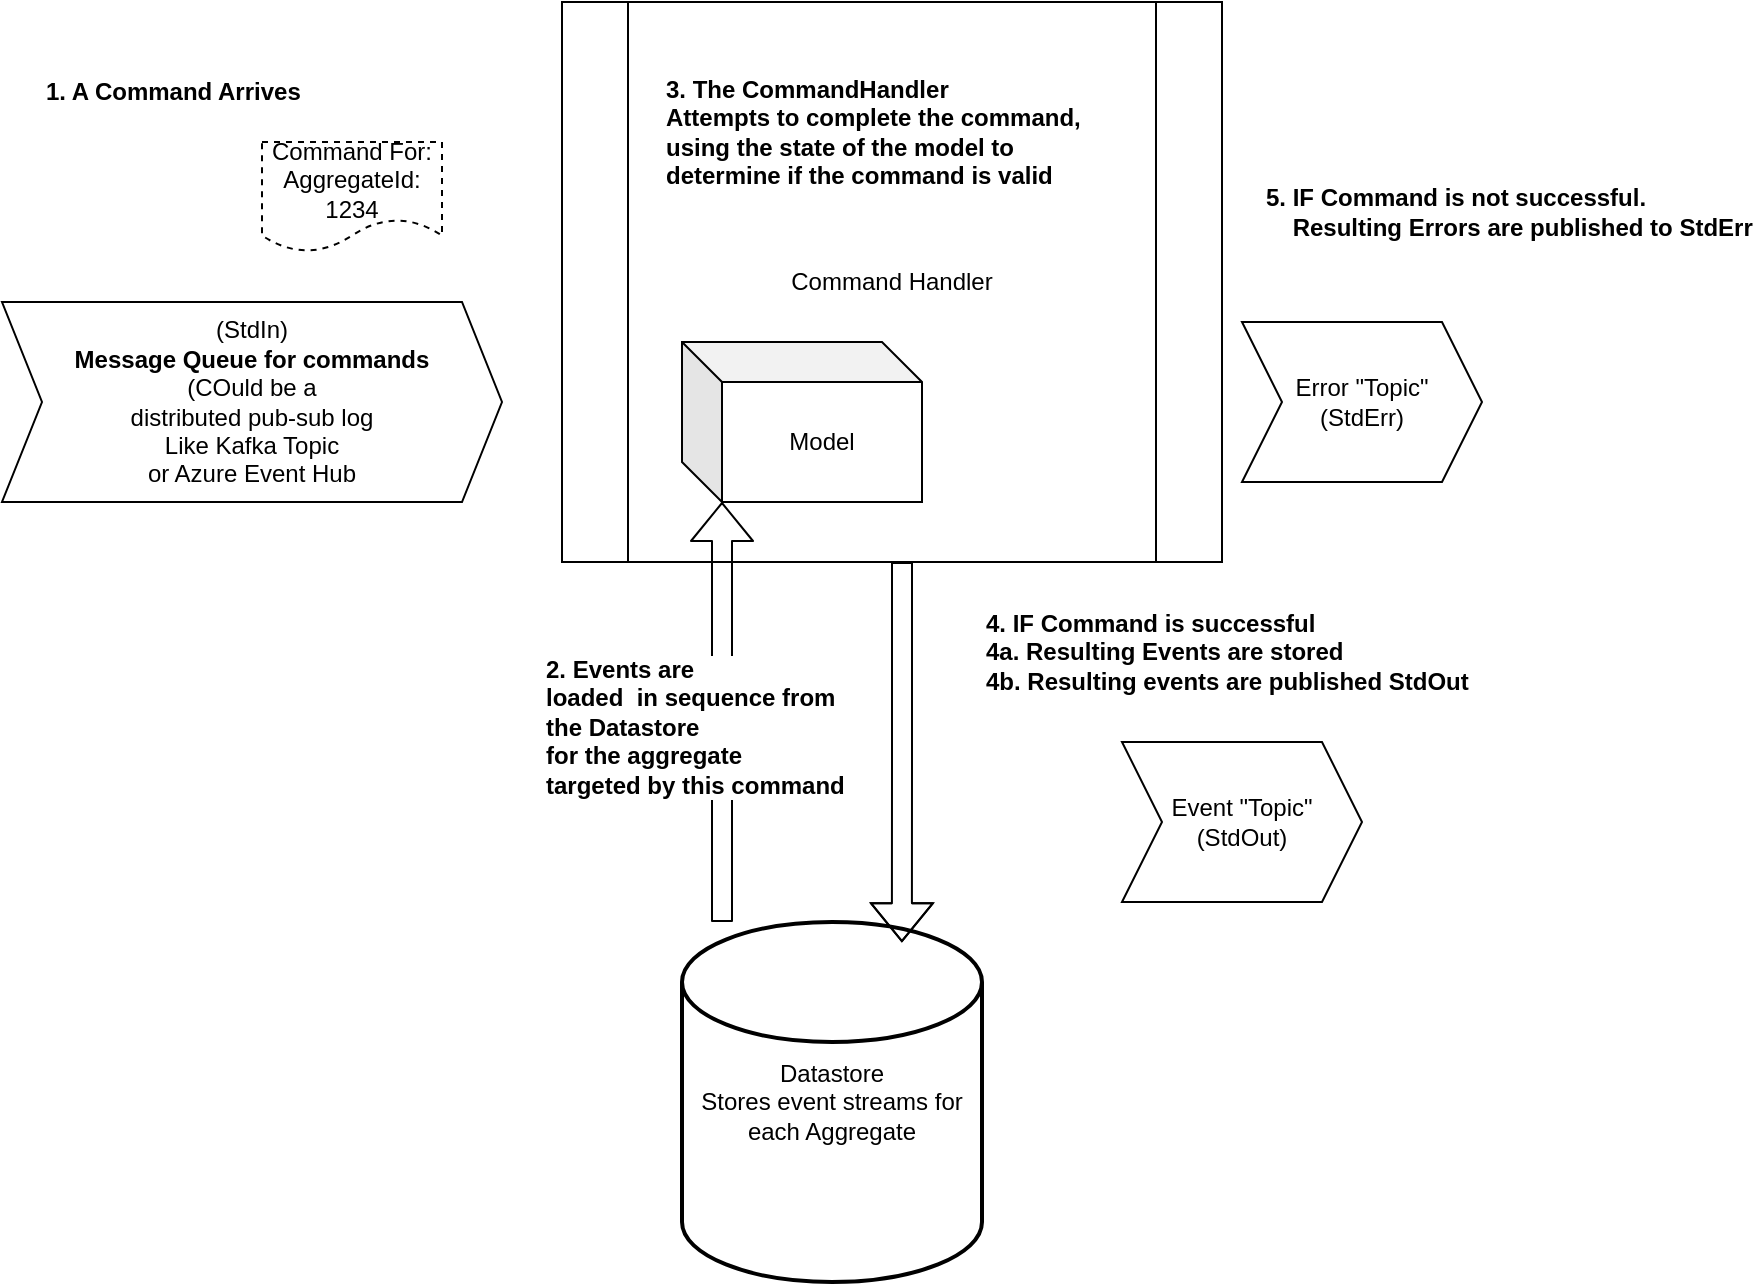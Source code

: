 <mxfile version="13.7.7" type="github">
  <diagram id="HmRcTPKVyqjC_0KcETTQ" name="Page-1">
    <mxGraphModel dx="865" dy="513" grid="1" gridSize="10" guides="1" tooltips="1" connect="1" arrows="1" fold="1" page="1" pageScale="1" pageWidth="1100" pageHeight="850" math="0" shadow="0">
      <root>
        <mxCell id="0" />
        <mxCell id="1" parent="0" />
        <mxCell id="0ipI7xFYABci3M8fkYDs-1" value="Command Handler" style="shape=process;whiteSpace=wrap;html=1;backgroundOutline=1;" vertex="1" parent="1">
          <mxGeometry x="350" y="70" width="330" height="280" as="geometry" />
        </mxCell>
        <mxCell id="0ipI7xFYABci3M8fkYDs-2" value="Datastore&lt;br&gt;Stores event streams for &lt;br&gt;each Aggregate" style="strokeWidth=2;html=1;shape=mxgraph.flowchart.database;whiteSpace=wrap;" vertex="1" parent="1">
          <mxGeometry x="410" y="530" width="150" height="180" as="geometry" />
        </mxCell>
        <mxCell id="0ipI7xFYABci3M8fkYDs-4" value="(StdIn)&lt;b&gt;&lt;br&gt;Message Queue for commands&lt;br&gt;&lt;/b&gt;(COuld be a&lt;br&gt;distributed pub-sub log&lt;br&gt;Like Kafka Topic&lt;br&gt;or Azure Event Hub" style="shape=step;perimeter=stepPerimeter;whiteSpace=wrap;html=1;fixedSize=1;" vertex="1" parent="1">
          <mxGeometry x="70" y="220" width="250" height="100" as="geometry" />
        </mxCell>
        <mxCell id="0ipI7xFYABci3M8fkYDs-5" value="" style="shape=flexArrow;endArrow=classic;html=1;entryX=0;entryY=0;entryDx=20;entryDy=80;entryPerimeter=0;" edge="1" parent="1" target="0ipI7xFYABci3M8fkYDs-8">
          <mxGeometry width="50" height="50" relative="1" as="geometry">
            <mxPoint x="430" y="530" as="sourcePoint" />
            <mxPoint x="430" y="360" as="targetPoint" />
          </mxGeometry>
        </mxCell>
        <mxCell id="0ipI7xFYABci3M8fkYDs-6" value="Event &quot;Topic&quot;&lt;br&gt;(StdOut)" style="shape=step;perimeter=stepPerimeter;whiteSpace=wrap;html=1;fixedSize=1;" vertex="1" parent="1">
          <mxGeometry x="630" y="440" width="120" height="80" as="geometry" />
        </mxCell>
        <mxCell id="0ipI7xFYABci3M8fkYDs-7" value="Error &quot;Topic&quot;&lt;br&gt;(StdErr)" style="shape=step;perimeter=stepPerimeter;whiteSpace=wrap;html=1;fixedSize=1;" vertex="1" parent="1">
          <mxGeometry x="690" y="230" width="120" height="80" as="geometry" />
        </mxCell>
        <mxCell id="0ipI7xFYABci3M8fkYDs-8" value="Model" style="shape=cube;whiteSpace=wrap;html=1;boundedLbl=1;backgroundOutline=1;darkOpacity=0.05;darkOpacity2=0.1;" vertex="1" parent="1">
          <mxGeometry x="410" y="240" width="120" height="80" as="geometry" />
        </mxCell>
        <mxCell id="0ipI7xFYABci3M8fkYDs-10" value="&lt;b&gt;1. A Command Arrives&lt;br&gt;&lt;/b&gt;" style="text;html=1;strokeColor=none;fillColor=none;align=left;verticalAlign=middle;whiteSpace=wrap;rounded=0;" vertex="1" parent="1">
          <mxGeometry x="90" y="80" width="140" height="70" as="geometry" />
        </mxCell>
        <mxCell id="0ipI7xFYABci3M8fkYDs-11" value="Command For:&lt;br&gt;AggregateId: 1234" style="shape=document;whiteSpace=wrap;html=1;boundedLbl=1;dashed=1;" vertex="1" parent="1">
          <mxGeometry x="200" y="140" width="90" height="55" as="geometry" />
        </mxCell>
        <mxCell id="0ipI7xFYABci3M8fkYDs-12" value="&lt;b&gt;3. The CommandHandler&lt;br&gt;Attempts to complete the command, using the state of the model to determine if the command is valid&lt;br&gt;&lt;/b&gt;" style="text;html=1;strokeColor=none;fillColor=none;align=left;verticalAlign=middle;whiteSpace=wrap;rounded=0;" vertex="1" parent="1">
          <mxGeometry x="400" y="100" width="220" height="70" as="geometry" />
        </mxCell>
        <mxCell id="0ipI7xFYABci3M8fkYDs-13" value="&lt;b&gt;4. IF Command is successful&lt;br&gt;4a. Resulting Events are stored&lt;br&gt;4b. Resulting events are published StdOut&lt;br&gt;&lt;/b&gt;" style="text;html=1;strokeColor=none;fillColor=none;align=left;verticalAlign=middle;whiteSpace=wrap;rounded=0;" vertex="1" parent="1">
          <mxGeometry x="560" y="360" width="250" height="70" as="geometry" />
        </mxCell>
        <mxCell id="0ipI7xFYABci3M8fkYDs-14" value="" style="shape=flexArrow;endArrow=classic;html=1;entryX=0.733;entryY=0.056;entryDx=0;entryDy=0;entryPerimeter=0;" edge="1" parent="1" target="0ipI7xFYABci3M8fkYDs-2">
          <mxGeometry width="50" height="50" relative="1" as="geometry">
            <mxPoint x="520" y="350" as="sourcePoint" />
            <mxPoint x="240" y="440" as="targetPoint" />
            <Array as="points">
              <mxPoint x="520" y="450" />
            </Array>
          </mxGeometry>
        </mxCell>
        <mxCell id="0ipI7xFYABci3M8fkYDs-15" value="&lt;div align=&quot;left&quot;&gt;&lt;span&gt;2. Events are&lt;/span&gt;&lt;br&gt;&lt;span&gt;loaded&amp;nbsp; in sequence from &lt;/span&gt;&lt;br&gt;&lt;span&gt;the Datastore&lt;/span&gt;&lt;br&gt;&lt;span&gt;for the aggregate&lt;/span&gt;&lt;br&gt;&lt;/div&gt;&lt;div align=&quot;left&quot;&gt;&lt;span&gt;targeted by this command&lt;/span&gt;&lt;/div&gt;" style="text;whiteSpace=wrap;html=1;fontStyle=1;labelBackgroundColor=#ffffff;" vertex="1" parent="1">
          <mxGeometry x="340" y="390" width="160" height="90" as="geometry" />
        </mxCell>
        <mxCell id="0ipI7xFYABci3M8fkYDs-17" value="5. IF Command is not successful.&lt;br&gt;&amp;nbsp;&amp;nbsp;&amp;nbsp; Resulting Errors are published to StdErr" style="text;html=1;strokeColor=none;fillColor=none;align=left;verticalAlign=middle;whiteSpace=wrap;rounded=0;fontStyle=1" vertex="1" parent="1">
          <mxGeometry x="700" y="140" width="250" height="70" as="geometry" />
        </mxCell>
      </root>
    </mxGraphModel>
  </diagram>
</mxfile>
